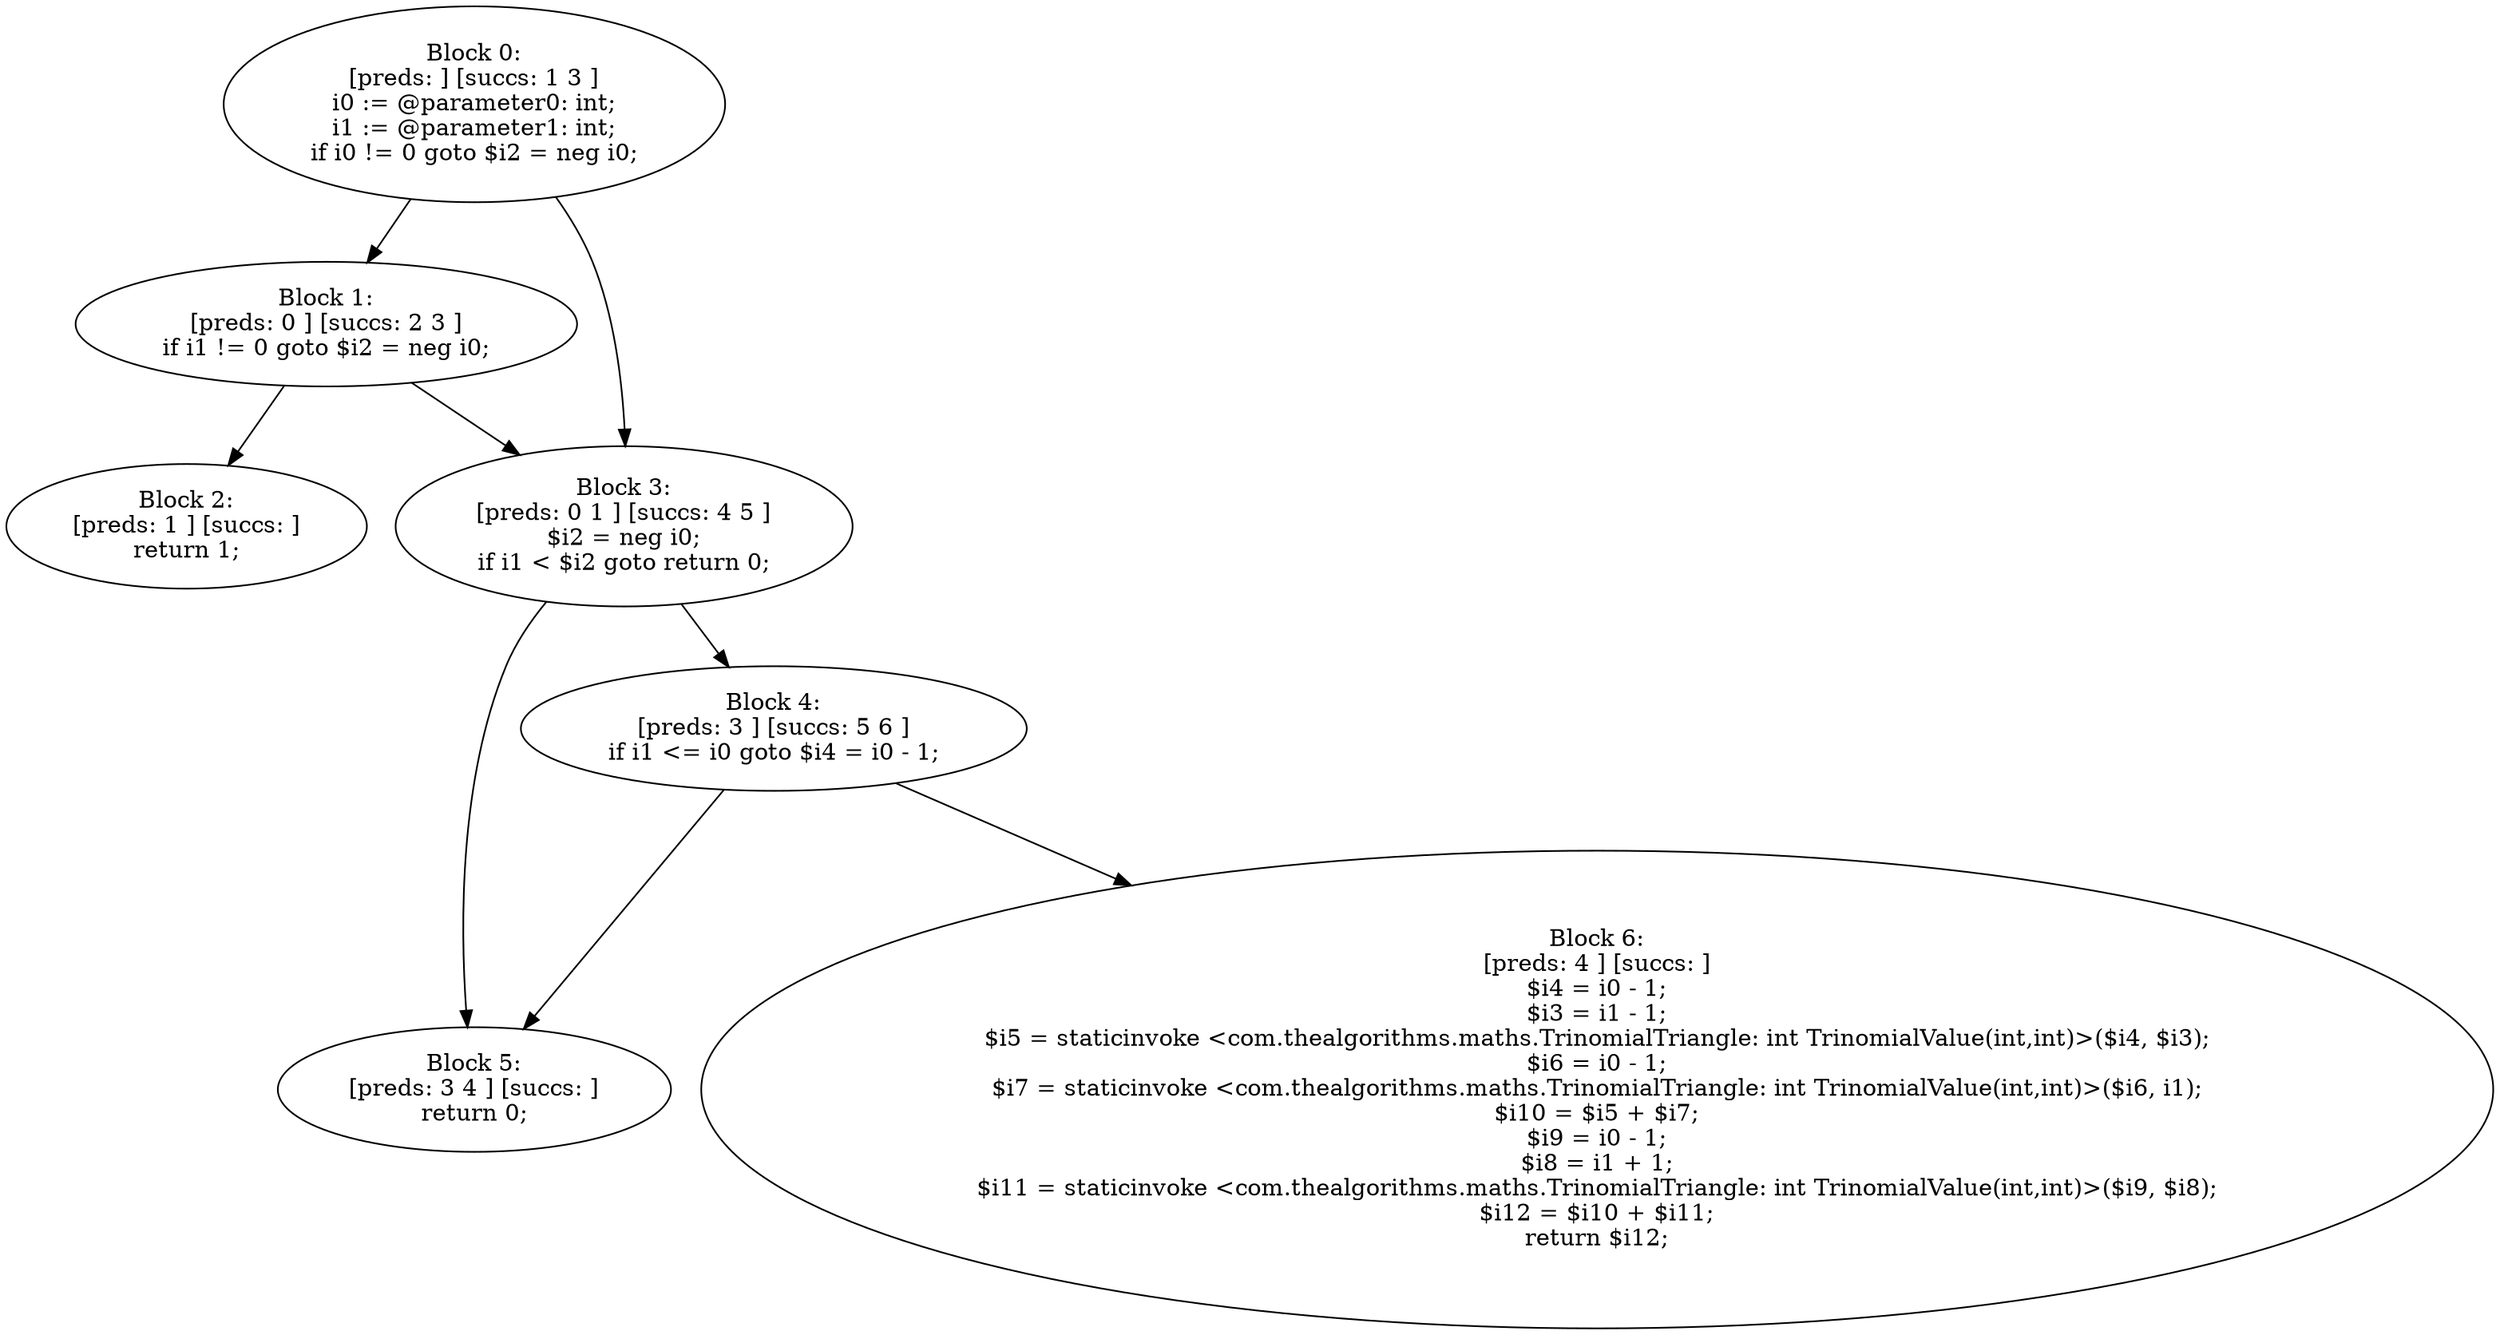 digraph "unitGraph" {
    "Block 0:
[preds: ] [succs: 1 3 ]
i0 := @parameter0: int;
i1 := @parameter1: int;
if i0 != 0 goto $i2 = neg i0;
"
    "Block 1:
[preds: 0 ] [succs: 2 3 ]
if i1 != 0 goto $i2 = neg i0;
"
    "Block 2:
[preds: 1 ] [succs: ]
return 1;
"
    "Block 3:
[preds: 0 1 ] [succs: 4 5 ]
$i2 = neg i0;
if i1 < $i2 goto return 0;
"
    "Block 4:
[preds: 3 ] [succs: 5 6 ]
if i1 <= i0 goto $i4 = i0 - 1;
"
    "Block 5:
[preds: 3 4 ] [succs: ]
return 0;
"
    "Block 6:
[preds: 4 ] [succs: ]
$i4 = i0 - 1;
$i3 = i1 - 1;
$i5 = staticinvoke <com.thealgorithms.maths.TrinomialTriangle: int TrinomialValue(int,int)>($i4, $i3);
$i6 = i0 - 1;
$i7 = staticinvoke <com.thealgorithms.maths.TrinomialTriangle: int TrinomialValue(int,int)>($i6, i1);
$i10 = $i5 + $i7;
$i9 = i0 - 1;
$i8 = i1 + 1;
$i11 = staticinvoke <com.thealgorithms.maths.TrinomialTriangle: int TrinomialValue(int,int)>($i9, $i8);
$i12 = $i10 + $i11;
return $i12;
"
    "Block 0:
[preds: ] [succs: 1 3 ]
i0 := @parameter0: int;
i1 := @parameter1: int;
if i0 != 0 goto $i2 = neg i0;
"->"Block 1:
[preds: 0 ] [succs: 2 3 ]
if i1 != 0 goto $i2 = neg i0;
";
    "Block 0:
[preds: ] [succs: 1 3 ]
i0 := @parameter0: int;
i1 := @parameter1: int;
if i0 != 0 goto $i2 = neg i0;
"->"Block 3:
[preds: 0 1 ] [succs: 4 5 ]
$i2 = neg i0;
if i1 < $i2 goto return 0;
";
    "Block 1:
[preds: 0 ] [succs: 2 3 ]
if i1 != 0 goto $i2 = neg i0;
"->"Block 2:
[preds: 1 ] [succs: ]
return 1;
";
    "Block 1:
[preds: 0 ] [succs: 2 3 ]
if i1 != 0 goto $i2 = neg i0;
"->"Block 3:
[preds: 0 1 ] [succs: 4 5 ]
$i2 = neg i0;
if i1 < $i2 goto return 0;
";
    "Block 3:
[preds: 0 1 ] [succs: 4 5 ]
$i2 = neg i0;
if i1 < $i2 goto return 0;
"->"Block 4:
[preds: 3 ] [succs: 5 6 ]
if i1 <= i0 goto $i4 = i0 - 1;
";
    "Block 3:
[preds: 0 1 ] [succs: 4 5 ]
$i2 = neg i0;
if i1 < $i2 goto return 0;
"->"Block 5:
[preds: 3 4 ] [succs: ]
return 0;
";
    "Block 4:
[preds: 3 ] [succs: 5 6 ]
if i1 <= i0 goto $i4 = i0 - 1;
"->"Block 5:
[preds: 3 4 ] [succs: ]
return 0;
";
    "Block 4:
[preds: 3 ] [succs: 5 6 ]
if i1 <= i0 goto $i4 = i0 - 1;
"->"Block 6:
[preds: 4 ] [succs: ]
$i4 = i0 - 1;
$i3 = i1 - 1;
$i5 = staticinvoke <com.thealgorithms.maths.TrinomialTriangle: int TrinomialValue(int,int)>($i4, $i3);
$i6 = i0 - 1;
$i7 = staticinvoke <com.thealgorithms.maths.TrinomialTriangle: int TrinomialValue(int,int)>($i6, i1);
$i10 = $i5 + $i7;
$i9 = i0 - 1;
$i8 = i1 + 1;
$i11 = staticinvoke <com.thealgorithms.maths.TrinomialTriangle: int TrinomialValue(int,int)>($i9, $i8);
$i12 = $i10 + $i11;
return $i12;
";
}
